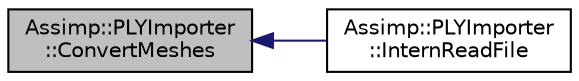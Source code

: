 digraph "Assimp::PLYImporter::ConvertMeshes"
{
  edge [fontname="Helvetica",fontsize="10",labelfontname="Helvetica",labelfontsize="10"];
  node [fontname="Helvetica",fontsize="10",shape=record];
  rankdir="LR";
  Node1 [label="Assimp::PLYImporter\l::ConvertMeshes",height=0.2,width=0.4,color="black", fillcolor="grey75", style="filled", fontcolor="black"];
  Node1 -> Node2 [dir="back",color="midnightblue",fontsize="10",style="solid",fontname="Helvetica"];
  Node2 [label="Assimp::PLYImporter\l::InternReadFile",height=0.2,width=0.4,color="black", fillcolor="white", style="filled",URL="$class_assimp_1_1_p_l_y_importer.html#a8849cd4413bdc1a9d70c5c539328b2b3"];
}
